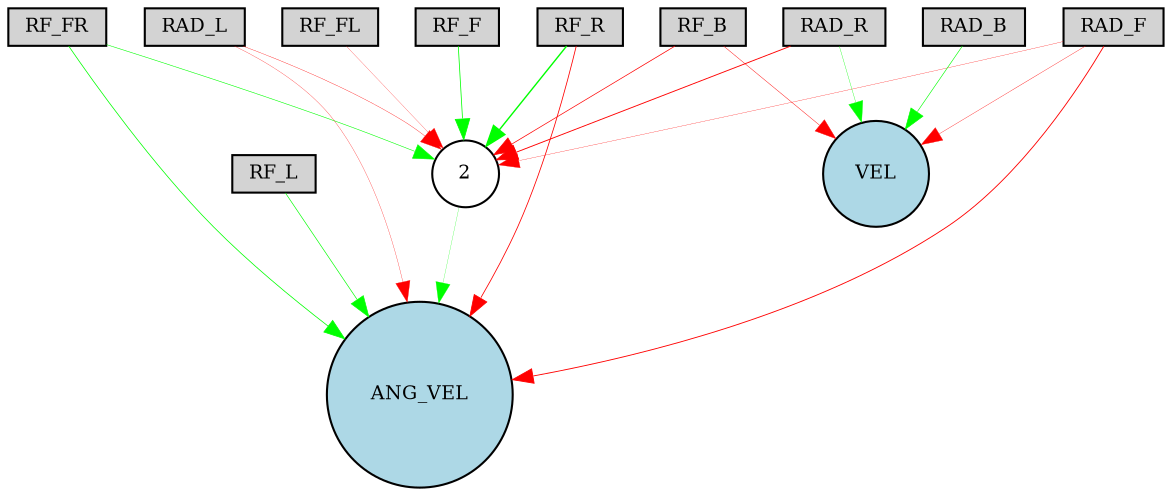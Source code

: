 digraph {
	node [fontsize=9 height=0.2 shape=circle width=0.2]
	RF_R [fillcolor=lightgray shape=box style=filled]
	RF_FR [fillcolor=lightgray shape=box style=filled]
	RF_F [fillcolor=lightgray shape=box style=filled]
	RF_FL [fillcolor=lightgray shape=box style=filled]
	RF_L [fillcolor=lightgray shape=box style=filled]
	RF_B [fillcolor=lightgray shape=box style=filled]
	RAD_F [fillcolor=lightgray shape=box style=filled]
	RAD_L [fillcolor=lightgray shape=box style=filled]
	RAD_B [fillcolor=lightgray shape=box style=filled]
	RAD_R [fillcolor=lightgray shape=box style=filled]
	ANG_VEL [fillcolor=lightblue style=filled]
	VEL [fillcolor=lightblue style=filled]
	2 [fillcolor=white style=filled]
	RF_B -> 2 [color=red penwidth=0.33863225503381944 style=solid]
	RAD_R -> VEL [color=green penwidth=0.16065611634575475 style=solid]
	RAD_F -> 2 [color=red penwidth=0.1345590114450715 style=solid]
	RF_FL -> 2 [color=red penwidth=0.10915617276445609 style=solid]
	RAD_F -> ANG_VEL [color=red penwidth=0.4291731335760496 style=solid]
	RF_FR -> ANG_VEL [color=green penwidth=0.36419242438288135 style=solid]
	RAD_F -> VEL [color=red penwidth=0.17074101599384178 style=solid]
	RF_R -> ANG_VEL [color=red penwidth=0.3893708244551157 style=solid]
	RF_FR -> 2 [color=green penwidth=0.26905431896223386 style=solid]
	RF_L -> ANG_VEL [color=green penwidth=0.31482150248374563 style=solid]
	RAD_L -> ANG_VEL [color=red penwidth=0.13430619703483904 style=solid]
	RF_R -> 2 [color=green penwidth=0.6725894754594848 style=solid]
	RAD_R -> 2 [color=red penwidth=0.43977415226419847 style=solid]
	RAD_L -> 2 [color=red penwidth=0.16511736556290785 style=solid]
	RF_B -> VEL [color=red penwidth=0.21092115867555386 style=solid]
	2 -> ANG_VEL [color=green penwidth=0.11335821468746848 style=solid]
	RAD_B -> VEL [color=green penwidth=0.2948667619559662 style=solid]
	RF_F -> 2 [color=green penwidth=0.3728534427932222 style=solid]
}
